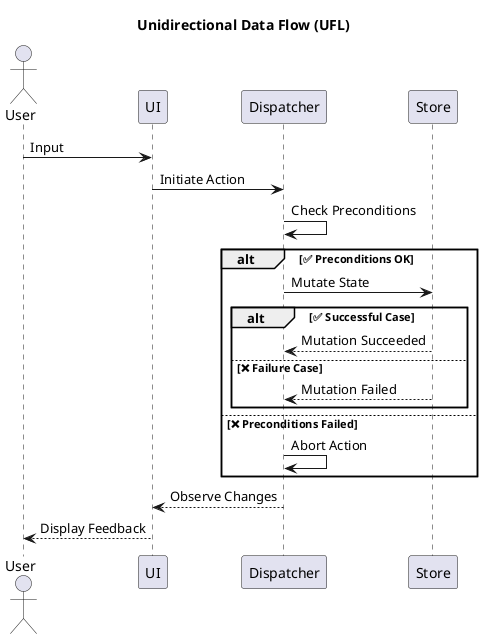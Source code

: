 @startuml
title Unidirectional Data Flow (UFL)

actor User
participant UI
participant Dispatcher
participant Store

User -> UI : Input
UI -> Dispatcher : Initiate Action
Dispatcher -> Dispatcher : Check Preconditions

alt ✅ Preconditions OK
    Dispatcher -> Store : Mutate State
    alt ✅ Successful Case
        Store --> Dispatcher : Mutation Succeeded
    else ❌ Failure Case
        Store --> Dispatcher : Mutation Failed
    end
else ❌ Preconditions Failed
    Dispatcher -> Dispatcher : Abort Action
end

Dispatcher --> UI : Observe Changes
UI --> User : Display Feedback

@enduml
